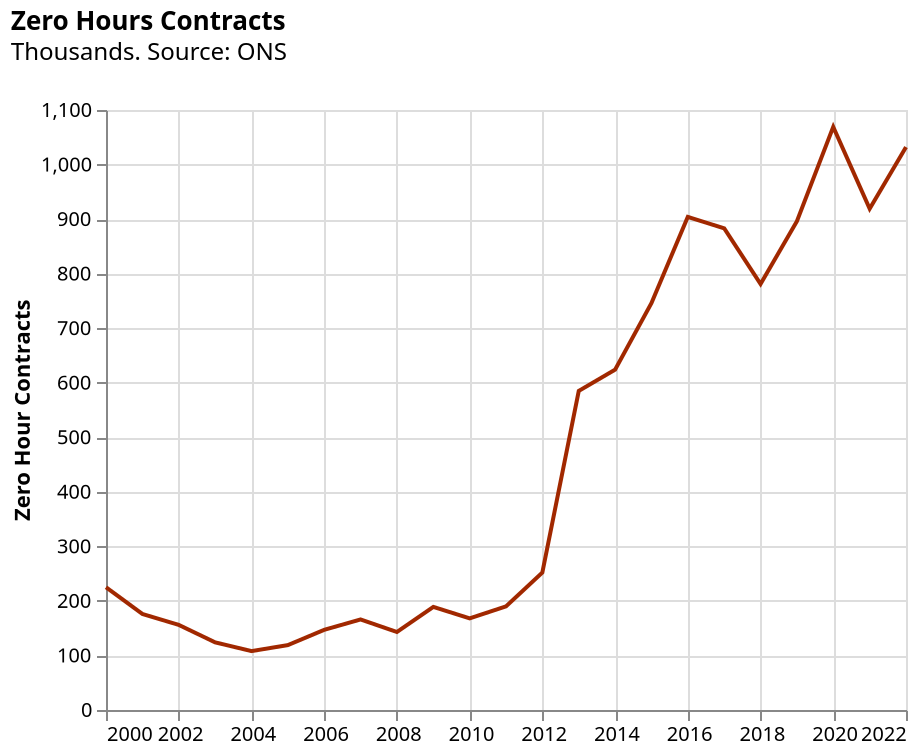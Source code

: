 {
  "$schema": "https://vega.github.io/schema/vega-lite/v5.json",
  "data": {
    "values": [
      {
        "Year": 946684800000,
        "Value": 0.8186581284,
        "type": "zh",
        "datype": "Percentage",
        "Val2": 27484,
        "pct_tote": 0.0081865813
      },
      {
        "Year": 978307200000,
        "Value": 0.6351039261,
        "type": "zh",
        "datype": "Percentage",
        "Val2": 27712,
        "pct_tote": 0.0063510393
      },
      {
        "Year": 1009843200000,
        "Value": 0.5582593759,
        "type": "zh",
        "datype": "Percentage",
        "Val2": 27944,
        "pct_tote": 0.0055825938
      },
      {
        "Year": 1041379200000,
        "Value": 0.4393891074,
        "type": "zh",
        "datype": "Percentage",
        "Val2": 28221,
        "pct_tote": 0.0043938911
      },
      {
        "Year": 1072915200000,
        "Value": 0.3785488959,
        "type": "zh",
        "datype": "Percentage",
        "Val2": 28530,
        "pct_tote": 0.003785489
      },
      {
        "Year": 1104537600000,
        "Value": 0.4124783362,
        "type": "zh",
        "datype": "Percentage",
        "Val2": 28850,
        "pct_tote": 0.0041247834
      },
      {
        "Year": 1136073600000,
        "Value": 0.5044958473,
        "type": "zh",
        "datype": "Percentage",
        "Val2": 29138,
        "pct_tote": 0.0050449585
      },
      {
        "Year": 1167609600000,
        "Value": 0.5650486759,
        "type": "zh",
        "datype": "Percentage",
        "Val2": 29378,
        "pct_tote": 0.0056504868
      },
      {
        "Year": 1199145600000,
        "Value": 0.4826515458,
        "type": "zh",
        "datype": "Percentage",
        "Val2": 29628,
        "pct_tote": 0.0048265155
      },
      {
        "Year": 1230768000000,
        "Value": 0.6482370696,
        "type": "zh",
        "datype": "Percentage",
        "Val2": 29156,
        "pct_tote": 0.0064823707
      },
      {
        "Year": 1262304000000,
        "Value": 0.574791296,
        "type": "zh",
        "datype": "Percentage",
        "Val2": 29228,
        "pct_tote": 0.005747913
      },
      {
        "Year": 1293840000000,
        "Value": 0.6467424603,
        "type": "zh",
        "datype": "Percentage",
        "Val2": 29378,
        "pct_tote": 0.0064674246
      },
      {
        "Year": 1325376000000,
        "Value": 0.8485705627,
        "type": "zh",
        "datype": "Percentage",
        "Val2": 29697,
        "pct_tote": 0.0084857056
      },
      {
        "Year": 1356998400000,
        "Value": 1.9472090004,
        "type": "zh",
        "datype": "Percentage",
        "Val2": 30043,
        "pct_tote": 0.01947209
      },
      {
        "Year": 1388534400000,
        "Value": 2.0290043572,
        "type": "zh",
        "datype": "Percentage",
        "Val2": 30754,
        "pct_tote": 0.0202900436
      },
      {
        "Year": 1420070400000,
        "Value": 2.3845293272,
        "type": "zh",
        "datype": "Percentage",
        "Val2": 31285,
        "pct_tote": 0.0238452933
      },
      {
        "Year": 1451606400000,
        "Value": 2.8477822581,
        "type": "zh",
        "datype": "Percentage",
        "Val2": 31744,
        "pct_tote": 0.0284778226
      },
      {
        "Year": 1483228800000,
        "Value": 2.7544686028,
        "type": "zh",
        "datype": "Percentage",
        "Val2": 32057,
        "pct_tote": 0.027544686
      },
      {
        "Year": 1514764800000,
        "Value": 2.4075957952,
        "type": "zh",
        "datype": "Percentage",
        "Val2": 32439,
        "pct_tote": 0.024075958
      },
      {
        "Year": 1546300800000,
        "Value": 2.7317906034,
        "type": "zh",
        "datype": "Percentage",
        "Val2": 32799,
        "pct_tote": 0.027317906
      },
      {
        "Year": 1577836800000,
        "Value": 3.2883201575,
        "type": "zh",
        "datype": "Percentage",
        "Val2": 32509,
        "pct_tote": 0.0328832016
      },
      {
        "Year": 1609459200000,
        "Value": 2.8358070787,
        "type": "zh",
        "datype": "Percentage",
        "Val2": 32407,
        "pct_tote": 0.0283580708
      },
      {
        "Year": 1640995200000,
        "Value": 3.151722453,
        "type": "zh",
        "datype": "Percentage",
        "Val2": 32744,
        "pct_tote": 0.0315172245
      },
      {
        "Year": 946684800000,
        "Value": 27484,
        "type": "total",
        "datype": "Total",
        "Val2": 27484,
        "pct_tote": 1
      },
      {
        "Year": 978307200000,
        "Value": 27712,
        "type": "total",
        "datype": "Total",
        "Val2": 27712,
        "pct_tote": 1
      },
      {
        "Year": 1009843200000,
        "Value": 27944,
        "type": "total",
        "datype": "Total",
        "Val2": 27944,
        "pct_tote": 1
      },
      {
        "Year": 1041379200000,
        "Value": 28221,
        "type": "total",
        "datype": "Total",
        "Val2": 28221,
        "pct_tote": 1
      },
      {
        "Year": 1072915200000,
        "Value": 28530,
        "type": "total",
        "datype": "Total",
        "Val2": 28530,
        "pct_tote": 1
      },
      {
        "Year": 1104537600000,
        "Value": 28850,
        "type": "total",
        "datype": "Total",
        "Val2": 28850,
        "pct_tote": 1
      },
      {
        "Year": 1136073600000,
        "Value": 29138,
        "type": "total",
        "datype": "Total",
        "Val2": 29138,
        "pct_tote": 1
      },
      {
        "Year": 1167609600000,
        "Value": 29378,
        "type": "total",
        "datype": "Total",
        "Val2": 29378,
        "pct_tote": 1
      },
      {
        "Year": 1199145600000,
        "Value": 29628,
        "type": "total",
        "datype": "Total",
        "Val2": 29628,
        "pct_tote": 1
      },
      {
        "Year": 1230768000000,
        "Value": 29156,
        "type": "total",
        "datype": "Total",
        "Val2": 29156,
        "pct_tote": 1
      },
      {
        "Year": 1262304000000,
        "Value": 29228,
        "type": "total",
        "datype": "Total",
        "Val2": 29228,
        "pct_tote": 1
      },
      {
        "Year": 1293840000000,
        "Value": 29378,
        "type": "total",
        "datype": "Total",
        "Val2": 29378,
        "pct_tote": 1
      },
      {
        "Year": 1325376000000,
        "Value": 29697,
        "type": "total",
        "datype": "Total",
        "Val2": 29697,
        "pct_tote": 1
      },
      {
        "Year": 1356998400000,
        "Value": 30043,
        "type": "total",
        "datype": "Total",
        "Val2": 30043,
        "pct_tote": 1
      },
      {
        "Year": 1388534400000,
        "Value": 30754,
        "type": "total",
        "datype": "Total",
        "Val2": 30754,
        "pct_tote": 1
      },
      {
        "Year": 1420070400000,
        "Value": 31285,
        "type": "total",
        "datype": "Total",
        "Val2": 31285,
        "pct_tote": 1
      },
      {
        "Year": 1451606400000,
        "Value": 31744,
        "type": "total",
        "datype": "Total",
        "Val2": 31744,
        "pct_tote": 1
      },
      {
        "Year": 1483228800000,
        "Value": 32057,
        "type": "total",
        "datype": "Total",
        "Val2": 32057,
        "pct_tote": 1
      },
      {
        "Year": 1514764800000,
        "Value": 32439,
        "type": "total",
        "datype": "Total",
        "Val2": 32439,
        "pct_tote": 1
      },
      {
        "Year": 1546300800000,
        "Value": 32799,
        "type": "total",
        "datype": "Total",
        "Val2": 32799,
        "pct_tote": 1
      },
      {
        "Year": 1577836800000,
        "Value": 32509,
        "type": "total",
        "datype": "Total",
        "Val2": 32509,
        "pct_tote": 1
      },
      {
        "Year": 1609459200000,
        "Value": 32407,
        "type": "total",
        "datype": "Total",
        "Val2": 32407,
        "pct_tote": 1
      },
      {
        "Year": 1640995200000,
        "Value": 32744,
        "type": "total",
        "datype": "Total",
        "Val2": 32744,
        "pct_tote": 1
      },
      {
        "Year": 946684800000,
        "Value": 225,
        "type": "zh",
        "datype": "Total",
        "Val2": 27484,
        "pct_tote": 0.0081865813
      },
      {
        "Year": 978307200000,
        "Value": 176,
        "type": "zh",
        "datype": "Total",
        "Val2": 27712,
        "pct_tote": 0.0063510393
      },
      {
        "Year": 1009843200000,
        "Value": 156,
        "type": "zh",
        "datype": "Total",
        "Val2": 27944,
        "pct_tote": 0.0055825938
      },
      {
        "Year": 1041379200000,
        "Value": 124,
        "type": "zh",
        "datype": "Total",
        "Val2": 28221,
        "pct_tote": 0.0043938911
      },
      {
        "Year": 1072915200000,
        "Value": 108,
        "type": "zh",
        "datype": "Total",
        "Val2": 28530,
        "pct_tote": 0.003785489
      },
      {
        "Year": 1104537600000,
        "Value": 119,
        "type": "zh",
        "datype": "Total",
        "Val2": 28850,
        "pct_tote": 0.0041247834
      },
      {
        "Year": 1136073600000,
        "Value": 147,
        "type": "zh",
        "datype": "Total",
        "Val2": 29138,
        "pct_tote": 0.0050449585
      },
      {
        "Year": 1167609600000,
        "Value": 166,
        "type": "zh",
        "datype": "Total",
        "Val2": 29378,
        "pct_tote": 0.0056504868
      },
      {
        "Year": 1199145600000,
        "Value": 143,
        "type": "zh",
        "datype": "Total",
        "Val2": 29628,
        "pct_tote": 0.0048265155
      },
      {
        "Year": 1230768000000,
        "Value": 189,
        "type": "zh",
        "datype": "Total",
        "Val2": 29156,
        "pct_tote": 0.0064823707
      },
      {
        "Year": 1262304000000,
        "Value": 168,
        "type": "zh",
        "datype": "Total",
        "Val2": 29228,
        "pct_tote": 0.005747913
      },
      {
        "Year": 1293840000000,
        "Value": 190,
        "type": "zh",
        "datype": "Total",
        "Val2": 29378,
        "pct_tote": 0.0064674246
      },
      {
        "Year": 1325376000000,
        "Value": 252,
        "type": "zh",
        "datype": "Total",
        "Val2": 29697,
        "pct_tote": 0.0084857056
      },
      {
        "Year": 1356998400000,
        "Value": 585,
        "type": "zh",
        "datype": "Total",
        "Val2": 30043,
        "pct_tote": 0.01947209
      },
      {
        "Year": 1388534400000,
        "Value": 624,
        "type": "zh",
        "datype": "Total",
        "Val2": 30754,
        "pct_tote": 0.0202900436
      },
      {
        "Year": 1420070400000,
        "Value": 746,
        "type": "zh",
        "datype": "Total",
        "Val2": 31285,
        "pct_tote": 0.0238452933
      },
      {
        "Year": 1451606400000,
        "Value": 904,
        "type": "zh",
        "datype": "Total",
        "Val2": 31744,
        "pct_tote": 0.0284778226
      },
      {
        "Year": 1483228800000,
        "Value": 883,
        "type": "zh",
        "datype": "Total",
        "Val2": 32057,
        "pct_tote": 0.027544686
      },
      {
        "Year": 1514764800000,
        "Value": 781,
        "type": "zh",
        "datype": "Total",
        "Val2": 32439,
        "pct_tote": 0.024075958
      },
      {
        "Year": 1546300800000,
        "Value": 896,
        "type": "zh",
        "datype": "Total",
        "Val2": 32799,
        "pct_tote": 0.027317906
      },
      {
        "Year": 1577836800000,
        "Value": 1069,
        "type": "zh",
        "datype": "Total",
        "Val2": 32509,
        "pct_tote": 0.0328832016
      },
      {
        "Year": 1609459200000,
        "Value": 919,
        "type": "zh",
        "datype": "Total",
        "Val2": 32407,
        "pct_tote": 0.0283580708
      },
      {
        "Year": 1640995200000,
        "Value": 1032,
        "type": "zh",
        "datype": "Total",
        "Val2": 32744,
        "pct_tote": 0.0315172245
      }
    ]
  },
  "title": {
    "text": "Zero Hours Contracts",
    "anchor": "start",
    "subtitle": [
      "Thousands. Source: ONS",
      ""
    ]
  },
  "width": 400,
  "height": 300,
  "params": [
    {
      "name": "View",
      "select": {
        "type": "point",
        "fields": [
          "datype"
        ]
      },
      "bind": {
        "input": "select",
        "options": [
          "Percentage",
          "Total"
        ],
        "name": "Type:"
      },
      "value": "Total"
    }
  ],
  "transform": [
    {
      "filter": {
        "param": "View"
      }
    },
    {
      "filter": "datum.type!='total'"
    }
  ],
  "mark": {
    "type": "line",
    "point": false
  },
  "encoding": {
    "x": {
      "field": "Year",
      "type": "temporal",
      "title": null
    },
    "y": {
      "field": "Value",
      "type": "quantitative",
      "title": "Zero Hour Contracts",
      "axis": {
        "format": {
          "value": "quantitative",
          "condition": {
            "test": "datum.datype==Percentage",
            "value": "%"
          }
        }
      }
    },
    "color": {
      "field": "type",
      "legend": null,
      "scale": {
        "range": [
          "#a12800"
        ]
      }
    }
  }
}